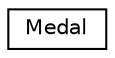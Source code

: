 digraph "Graphical Class Hierarchy"
{
 // LATEX_PDF_SIZE
  edge [fontname="Helvetica",fontsize="10",labelfontname="Helvetica",labelfontsize="10"];
  node [fontname="Helvetica",fontsize="10",shape=record];
  rankdir="LR";
  Node0 [label="Medal",height=0.2,width=0.4,color="black", fillcolor="white", style="filled",URL="$class_medal.html",tooltip=" "];
}
